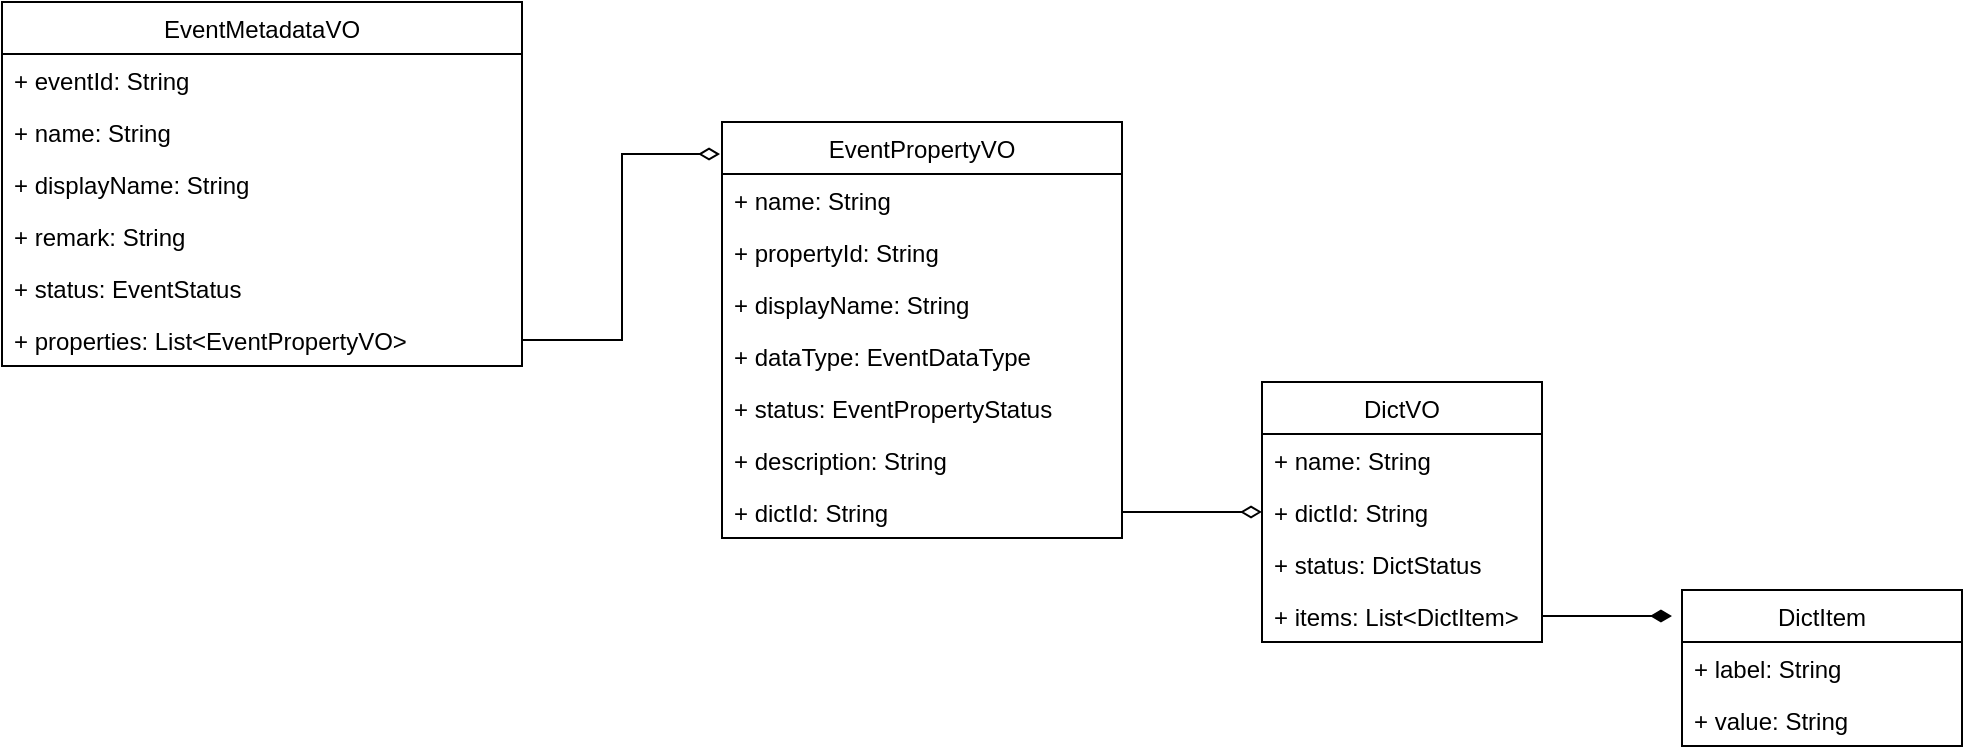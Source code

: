 <mxfile version="20.5.3" type="github">
  <diagram id="gWt6pIym7gy1p8lXt8cm" name="第 1 页">
    <mxGraphModel dx="1426" dy="793" grid="1" gridSize="10" guides="1" tooltips="1" connect="1" arrows="1" fold="1" page="1" pageScale="1" pageWidth="3300" pageHeight="4681" math="0" shadow="0">
      <root>
        <mxCell id="0" />
        <mxCell id="1" parent="0" />
        <mxCell id="JXnPcaJbZQ8zEn4FI6pe-1" value="EventMetadataVO" style="swimlane;fontStyle=0;childLayout=stackLayout;horizontal=1;startSize=26;fillColor=none;horizontalStack=0;resizeParent=1;resizeParentMax=0;resizeLast=0;collapsible=1;marginBottom=0;" parent="1" vertex="1">
          <mxGeometry x="280" y="200" width="260" height="182" as="geometry">
            <mxRectangle x="170" y="140" width="90" height="30" as="alternateBounds" />
          </mxGeometry>
        </mxCell>
        <mxCell id="JXnPcaJbZQ8zEn4FI6pe-2" value="+ eventId: String" style="text;strokeColor=none;fillColor=none;align=left;verticalAlign=top;spacingLeft=4;spacingRight=4;overflow=hidden;rotatable=0;points=[[0,0.5],[1,0.5]];portConstraint=eastwest;" parent="JXnPcaJbZQ8zEn4FI6pe-1" vertex="1">
          <mxGeometry y="26" width="260" height="26" as="geometry" />
        </mxCell>
        <mxCell id="JXnPcaJbZQ8zEn4FI6pe-3" value="+ name: String" style="text;strokeColor=none;fillColor=none;align=left;verticalAlign=top;spacingLeft=4;spacingRight=4;overflow=hidden;rotatable=0;points=[[0,0.5],[1,0.5]];portConstraint=eastwest;" parent="JXnPcaJbZQ8zEn4FI6pe-1" vertex="1">
          <mxGeometry y="52" width="260" height="26" as="geometry" />
        </mxCell>
        <mxCell id="JXnPcaJbZQ8zEn4FI6pe-4" value="+ displayName: String" style="text;strokeColor=none;fillColor=none;align=left;verticalAlign=top;spacingLeft=4;spacingRight=4;overflow=hidden;rotatable=0;points=[[0,0.5],[1,0.5]];portConstraint=eastwest;" parent="JXnPcaJbZQ8zEn4FI6pe-1" vertex="1">
          <mxGeometry y="78" width="260" height="26" as="geometry" />
        </mxCell>
        <mxCell id="JXnPcaJbZQ8zEn4FI6pe-7" value="+ remark: String" style="text;strokeColor=none;fillColor=none;align=left;verticalAlign=top;spacingLeft=4;spacingRight=4;overflow=hidden;rotatable=0;points=[[0,0.5],[1,0.5]];portConstraint=eastwest;" parent="JXnPcaJbZQ8zEn4FI6pe-1" vertex="1">
          <mxGeometry y="104" width="260" height="26" as="geometry" />
        </mxCell>
        <mxCell id="6fMYUYuFscOIqbH1FaEO-1" value="+ status: EventStatus" style="text;strokeColor=none;fillColor=none;align=left;verticalAlign=top;spacingLeft=4;spacingRight=4;overflow=hidden;rotatable=0;points=[[0,0.5],[1,0.5]];portConstraint=eastwest;" vertex="1" parent="JXnPcaJbZQ8zEn4FI6pe-1">
          <mxGeometry y="130" width="260" height="26" as="geometry" />
        </mxCell>
        <mxCell id="6fMYUYuFscOIqbH1FaEO-2" value="+ properties: List&lt;EventPropertyVO&gt;" style="text;strokeColor=none;fillColor=none;align=left;verticalAlign=top;spacingLeft=4;spacingRight=4;overflow=hidden;rotatable=0;points=[[0,0.5],[1,0.5]];portConstraint=eastwest;" vertex="1" parent="JXnPcaJbZQ8zEn4FI6pe-1">
          <mxGeometry y="156" width="260" height="26" as="geometry" />
        </mxCell>
        <mxCell id="JXnPcaJbZQ8zEn4FI6pe-8" value="EventPropertyVO" style="swimlane;fontStyle=0;childLayout=stackLayout;horizontal=1;startSize=26;fillColor=none;horizontalStack=0;resizeParent=1;resizeParentMax=0;resizeLast=0;collapsible=1;marginBottom=0;" parent="1" vertex="1">
          <mxGeometry x="640" y="260" width="200" height="208" as="geometry">
            <mxRectangle x="660" y="160" width="100" height="30" as="alternateBounds" />
          </mxGeometry>
        </mxCell>
        <mxCell id="JXnPcaJbZQ8zEn4FI6pe-9" value="+ name: String" style="text;strokeColor=none;fillColor=none;align=left;verticalAlign=top;spacingLeft=4;spacingRight=4;overflow=hidden;rotatable=0;points=[[0,0.5],[1,0.5]];portConstraint=eastwest;" parent="JXnPcaJbZQ8zEn4FI6pe-8" vertex="1">
          <mxGeometry y="26" width="200" height="26" as="geometry" />
        </mxCell>
        <mxCell id="6fMYUYuFscOIqbH1FaEO-6" value="+ propertyId: String" style="text;strokeColor=none;fillColor=none;align=left;verticalAlign=top;spacingLeft=4;spacingRight=4;overflow=hidden;rotatable=0;points=[[0,0.5],[1,0.5]];portConstraint=eastwest;" vertex="1" parent="JXnPcaJbZQ8zEn4FI6pe-8">
          <mxGeometry y="52" width="200" height="26" as="geometry" />
        </mxCell>
        <mxCell id="JXnPcaJbZQ8zEn4FI6pe-10" value="+ displayName: String" style="text;strokeColor=none;fillColor=none;align=left;verticalAlign=top;spacingLeft=4;spacingRight=4;overflow=hidden;rotatable=0;points=[[0,0.5],[1,0.5]];portConstraint=eastwest;" parent="JXnPcaJbZQ8zEn4FI6pe-8" vertex="1">
          <mxGeometry y="78" width="200" height="26" as="geometry" />
        </mxCell>
        <mxCell id="JXnPcaJbZQ8zEn4FI6pe-11" value="+ dataType: EventDataType" style="text;strokeColor=none;fillColor=none;align=left;verticalAlign=top;spacingLeft=4;spacingRight=4;overflow=hidden;rotatable=0;points=[[0,0.5],[1,0.5]];portConstraint=eastwest;" parent="JXnPcaJbZQ8zEn4FI6pe-8" vertex="1">
          <mxGeometry y="104" width="200" height="26" as="geometry" />
        </mxCell>
        <mxCell id="6fMYUYuFscOIqbH1FaEO-7" value="+ status: EventPropertyStatus" style="text;strokeColor=none;fillColor=none;align=left;verticalAlign=top;spacingLeft=4;spacingRight=4;overflow=hidden;rotatable=0;points=[[0,0.5],[1,0.5]];portConstraint=eastwest;" vertex="1" parent="JXnPcaJbZQ8zEn4FI6pe-8">
          <mxGeometry y="130" width="200" height="26" as="geometry" />
        </mxCell>
        <mxCell id="JXnPcaJbZQ8zEn4FI6pe-13" value="+ description: String" style="text;strokeColor=none;fillColor=none;align=left;verticalAlign=top;spacingLeft=4;spacingRight=4;overflow=hidden;rotatable=0;points=[[0,0.5],[1,0.5]];portConstraint=eastwest;" parent="JXnPcaJbZQ8zEn4FI6pe-8" vertex="1">
          <mxGeometry y="156" width="200" height="26" as="geometry" />
        </mxCell>
        <mxCell id="JXnPcaJbZQ8zEn4FI6pe-12" value="+ dictId: String " style="text;strokeColor=none;fillColor=none;align=left;verticalAlign=top;spacingLeft=4;spacingRight=4;overflow=hidden;rotatable=0;points=[[0,0.5],[1,0.5]];portConstraint=eastwest;" parent="JXnPcaJbZQ8zEn4FI6pe-8" vertex="1">
          <mxGeometry y="182" width="200" height="26" as="geometry" />
        </mxCell>
        <mxCell id="JXnPcaJbZQ8zEn4FI6pe-27" value="DictItem" style="swimlane;fontStyle=0;childLayout=stackLayout;horizontal=1;startSize=26;fillColor=none;horizontalStack=0;resizeParent=1;resizeParentMax=0;resizeLast=0;collapsible=1;marginBottom=0;" parent="1" vertex="1">
          <mxGeometry x="1120" y="494" width="140" height="78" as="geometry" />
        </mxCell>
        <mxCell id="JXnPcaJbZQ8zEn4FI6pe-28" value="+ label: String" style="text;strokeColor=none;fillColor=none;align=left;verticalAlign=top;spacingLeft=4;spacingRight=4;overflow=hidden;rotatable=0;points=[[0,0.5],[1,0.5]];portConstraint=eastwest;" parent="JXnPcaJbZQ8zEn4FI6pe-27" vertex="1">
          <mxGeometry y="26" width="140" height="26" as="geometry" />
        </mxCell>
        <mxCell id="JXnPcaJbZQ8zEn4FI6pe-29" value="+ value: String" style="text;strokeColor=none;fillColor=none;align=left;verticalAlign=top;spacingLeft=4;spacingRight=4;overflow=hidden;rotatable=0;points=[[0,0.5],[1,0.5]];portConstraint=eastwest;" parent="JXnPcaJbZQ8zEn4FI6pe-27" vertex="1">
          <mxGeometry y="52" width="140" height="26" as="geometry" />
        </mxCell>
        <mxCell id="6fMYUYuFscOIqbH1FaEO-5" value="" style="endArrow=none;startArrow=diamondThin;endFill=0;startFill=0;html=1;verticalAlign=bottom;labelBackgroundColor=none;strokeWidth=1;startSize=8;endSize=8;rounded=0;entryX=1;entryY=0.5;entryDx=0;entryDy=0;exitX=-0.005;exitY=0.077;exitDx=0;exitDy=0;exitPerimeter=0;edgeStyle=orthogonalEdgeStyle;" edge="1" parent="1" source="JXnPcaJbZQ8zEn4FI6pe-8" target="6fMYUYuFscOIqbH1FaEO-2">
          <mxGeometry width="160" relative="1" as="geometry">
            <mxPoint x="690" y="369" as="sourcePoint" />
            <mxPoint x="870" y="509" as="targetPoint" />
          </mxGeometry>
        </mxCell>
        <mxCell id="6fMYUYuFscOIqbH1FaEO-8" value="DictVO" style="swimlane;fontStyle=0;childLayout=stackLayout;horizontal=1;startSize=26;fillColor=none;horizontalStack=0;resizeParent=1;resizeParentMax=0;resizeLast=0;collapsible=1;marginBottom=0;" vertex="1" parent="1">
          <mxGeometry x="910" y="390" width="140" height="130" as="geometry" />
        </mxCell>
        <mxCell id="6fMYUYuFscOIqbH1FaEO-9" value="+ name: String" style="text;strokeColor=none;fillColor=none;align=left;verticalAlign=top;spacingLeft=4;spacingRight=4;overflow=hidden;rotatable=0;points=[[0,0.5],[1,0.5]];portConstraint=eastwest;" vertex="1" parent="6fMYUYuFscOIqbH1FaEO-8">
          <mxGeometry y="26" width="140" height="26" as="geometry" />
        </mxCell>
        <mxCell id="6fMYUYuFscOIqbH1FaEO-11" value="+ dictId: String" style="text;strokeColor=none;fillColor=none;align=left;verticalAlign=top;spacingLeft=4;spacingRight=4;overflow=hidden;rotatable=0;points=[[0,0.5],[1,0.5]];portConstraint=eastwest;" vertex="1" parent="6fMYUYuFscOIqbH1FaEO-8">
          <mxGeometry y="52" width="140" height="26" as="geometry" />
        </mxCell>
        <mxCell id="6fMYUYuFscOIqbH1FaEO-10" value="+ status: DictStatus" style="text;strokeColor=none;fillColor=none;align=left;verticalAlign=top;spacingLeft=4;spacingRight=4;overflow=hidden;rotatable=0;points=[[0,0.5],[1,0.5]];portConstraint=eastwest;" vertex="1" parent="6fMYUYuFscOIqbH1FaEO-8">
          <mxGeometry y="78" width="140" height="26" as="geometry" />
        </mxCell>
        <mxCell id="6fMYUYuFscOIqbH1FaEO-12" value="+ items: List&lt;DictItem&gt;" style="text;strokeColor=none;fillColor=none;align=left;verticalAlign=top;spacingLeft=4;spacingRight=4;overflow=hidden;rotatable=0;points=[[0,0.5],[1,0.5]];portConstraint=eastwest;" vertex="1" parent="6fMYUYuFscOIqbH1FaEO-8">
          <mxGeometry y="104" width="140" height="26" as="geometry" />
        </mxCell>
        <mxCell id="6fMYUYuFscOIqbH1FaEO-14" value="" style="endArrow=none;startArrow=diamondThin;endFill=0;startFill=1;html=1;verticalAlign=bottom;labelBackgroundColor=none;strokeWidth=1;startSize=8;endSize=8;rounded=0;exitX=-0.036;exitY=0.167;exitDx=0;exitDy=0;exitPerimeter=0;entryX=1;entryY=0.5;entryDx=0;entryDy=0;" edge="1" parent="1" source="JXnPcaJbZQ8zEn4FI6pe-27" target="6fMYUYuFscOIqbH1FaEO-12">
          <mxGeometry width="160" relative="1" as="geometry">
            <mxPoint x="1160" y="440" as="sourcePoint" />
            <mxPoint x="1320" y="440" as="targetPoint" />
          </mxGeometry>
        </mxCell>
        <mxCell id="6fMYUYuFscOIqbH1FaEO-15" value="" style="endArrow=none;startArrow=diamondThin;endFill=0;startFill=0;html=1;verticalAlign=bottom;labelBackgroundColor=none;strokeWidth=1;startSize=8;endSize=8;rounded=0;entryX=1;entryY=0.5;entryDx=0;entryDy=0;exitX=0;exitY=0.5;exitDx=0;exitDy=0;" edge="1" parent="1" source="6fMYUYuFscOIqbH1FaEO-11" target="JXnPcaJbZQ8zEn4FI6pe-12">
          <mxGeometry width="160" relative="1" as="geometry">
            <mxPoint x="649" y="382.016" as="sourcePoint" />
            <mxPoint x="550" y="379" as="targetPoint" />
          </mxGeometry>
        </mxCell>
      </root>
    </mxGraphModel>
  </diagram>
</mxfile>
